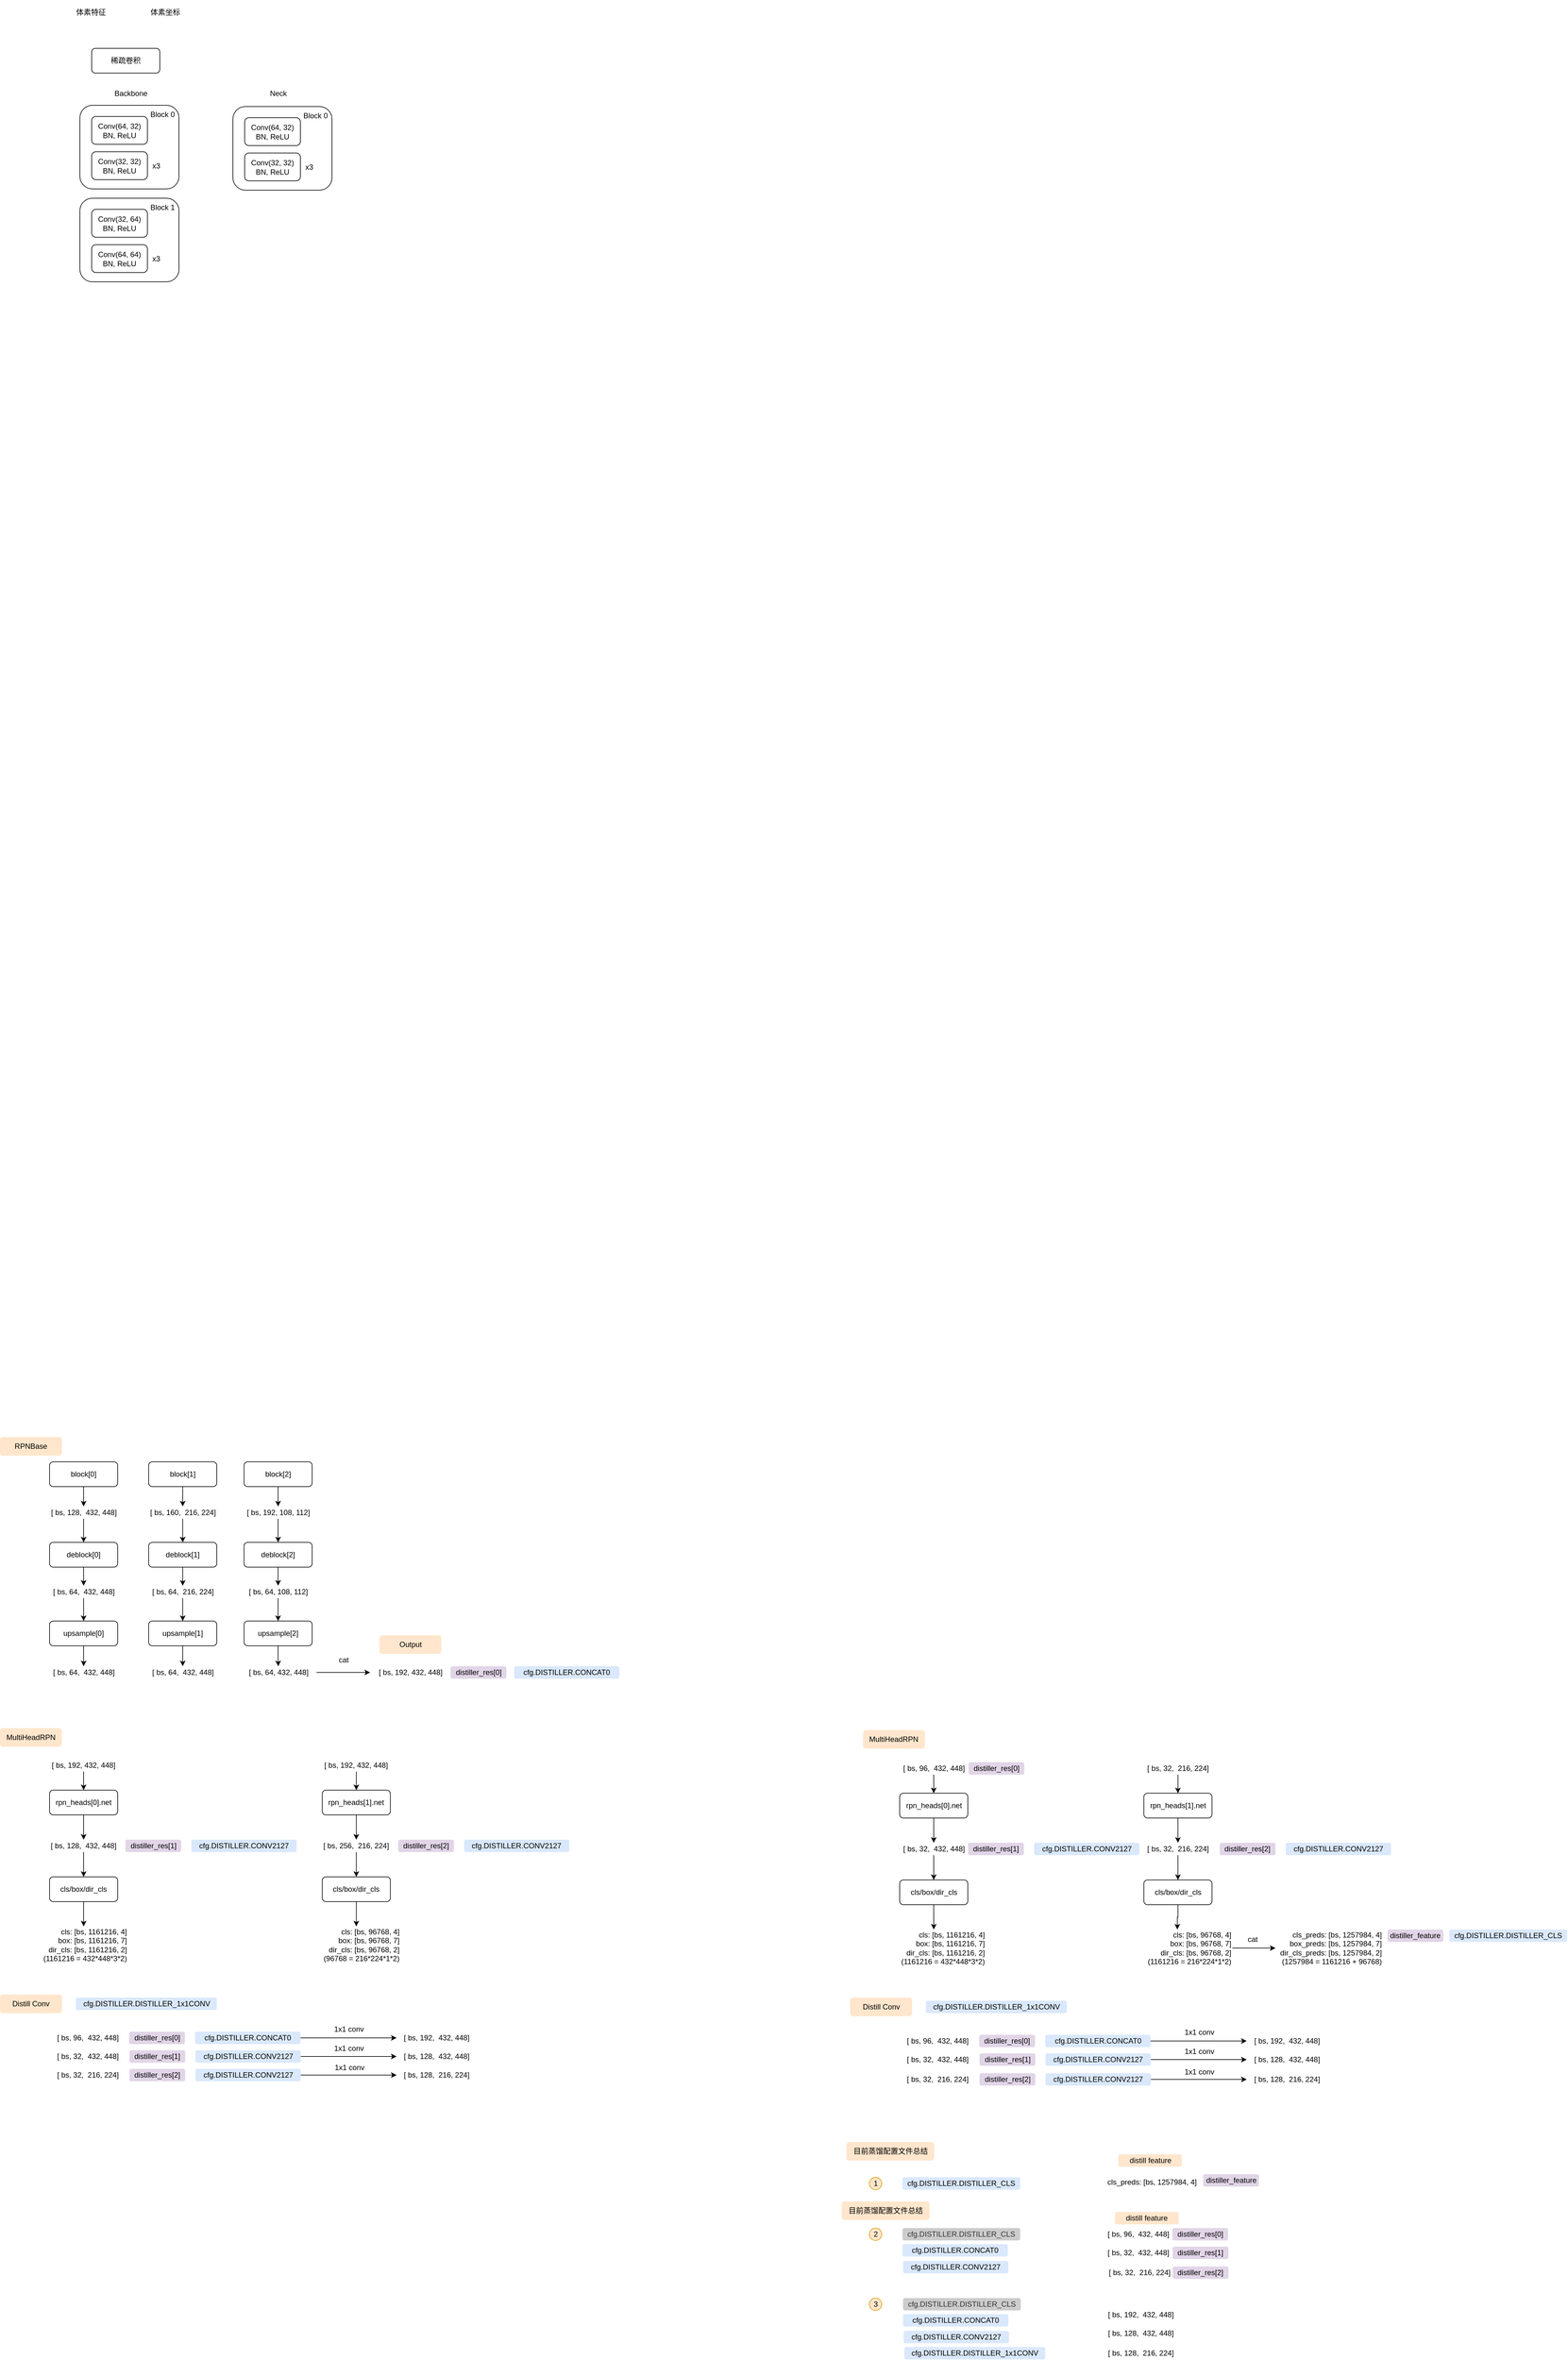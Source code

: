 <mxfile version="15.0.3" type="github">
  <diagram id="I71OE4nxUPz9BCzFAyAM" name="Page-1">
    <mxGraphModel dx="3986" dy="3314" grid="0" gridSize="10" guides="1" tooltips="1" connect="1" arrows="1" fold="1" page="0" pageScale="1" pageWidth="827" pageHeight="1269" background="none" math="0" shadow="0">
      <root>
        <mxCell id="0" />
        <mxCell id="1" parent="0" />
        <mxCell id="FhyLF3LitlM-HpXKTG5y-21" style="edgeStyle=orthogonalEdgeStyle;rounded=0;orthogonalLoop=1;jettySize=auto;html=1;entryX=0.5;entryY=0;entryDx=0;entryDy=0;" parent="1" source="FhyLF3LitlM-HpXKTG5y-1" target="FhyLF3LitlM-HpXKTG5y-4" edge="1">
          <mxGeometry relative="1" as="geometry" />
        </mxCell>
        <mxCell id="FhyLF3LitlM-HpXKTG5y-1" value="block[0]" style="rounded=1;whiteSpace=wrap;html=1;" parent="1" vertex="1">
          <mxGeometry x="-2967" y="-316" width="110" height="40" as="geometry" />
        </mxCell>
        <mxCell id="FhyLF3LitlM-HpXKTG5y-26" style="edgeStyle=orthogonalEdgeStyle;rounded=0;orthogonalLoop=1;jettySize=auto;html=1;entryX=0.5;entryY=0;entryDx=0;entryDy=0;" parent="1" source="FhyLF3LitlM-HpXKTG5y-2" target="FhyLF3LitlM-HpXKTG5y-5" edge="1">
          <mxGeometry relative="1" as="geometry" />
        </mxCell>
        <mxCell id="FhyLF3LitlM-HpXKTG5y-2" value="block[1]" style="rounded=1;whiteSpace=wrap;html=1;" parent="1" vertex="1">
          <mxGeometry x="-2807" y="-316" width="110" height="40" as="geometry" />
        </mxCell>
        <mxCell id="FhyLF3LitlM-HpXKTG5y-31" style="edgeStyle=orthogonalEdgeStyle;rounded=0;orthogonalLoop=1;jettySize=auto;html=1;entryX=0.5;entryY=0;entryDx=0;entryDy=0;" parent="1" source="FhyLF3LitlM-HpXKTG5y-3" target="FhyLF3LitlM-HpXKTG5y-6" edge="1">
          <mxGeometry relative="1" as="geometry" />
        </mxCell>
        <mxCell id="FhyLF3LitlM-HpXKTG5y-3" value="block[2]" style="rounded=1;whiteSpace=wrap;html=1;" parent="1" vertex="1">
          <mxGeometry x="-2653" y="-316" width="110" height="40" as="geometry" />
        </mxCell>
        <mxCell id="FhyLF3LitlM-HpXKTG5y-22" style="edgeStyle=orthogonalEdgeStyle;rounded=0;orthogonalLoop=1;jettySize=auto;html=1;entryX=0.5;entryY=0;entryDx=0;entryDy=0;" parent="1" source="FhyLF3LitlM-HpXKTG5y-4" target="FhyLF3LitlM-HpXKTG5y-8" edge="1">
          <mxGeometry relative="1" as="geometry" />
        </mxCell>
        <mxCell id="FhyLF3LitlM-HpXKTG5y-4" value="[ bs, 128,&amp;nbsp; 432, 448]" style="text;html=1;strokeColor=none;fillColor=none;align=center;verticalAlign=middle;whiteSpace=wrap;rounded=0;" parent="1" vertex="1">
          <mxGeometry x="-3004.5" y="-244" width="185" height="20" as="geometry" />
        </mxCell>
        <mxCell id="FhyLF3LitlM-HpXKTG5y-27" style="edgeStyle=orthogonalEdgeStyle;rounded=0;orthogonalLoop=1;jettySize=auto;html=1;entryX=0.5;entryY=0;entryDx=0;entryDy=0;" parent="1" source="FhyLF3LitlM-HpXKTG5y-5" target="FhyLF3LitlM-HpXKTG5y-9" edge="1">
          <mxGeometry relative="1" as="geometry" />
        </mxCell>
        <mxCell id="FhyLF3LitlM-HpXKTG5y-5" value="[ bs, 160,&amp;nbsp; 216, 224]" style="text;html=1;strokeColor=none;fillColor=none;align=center;verticalAlign=middle;whiteSpace=wrap;rounded=0;" parent="1" vertex="1">
          <mxGeometry x="-2844.5" y="-244" width="185" height="20" as="geometry" />
        </mxCell>
        <mxCell id="FhyLF3LitlM-HpXKTG5y-32" style="edgeStyle=orthogonalEdgeStyle;rounded=0;orthogonalLoop=1;jettySize=auto;html=1;entryX=0.5;entryY=0;entryDx=0;entryDy=0;" parent="1" source="FhyLF3LitlM-HpXKTG5y-6" target="FhyLF3LitlM-HpXKTG5y-10" edge="1">
          <mxGeometry relative="1" as="geometry" />
        </mxCell>
        <mxCell id="FhyLF3LitlM-HpXKTG5y-6" value="[ bs, 192, 108, 112]" style="text;html=1;strokeColor=none;fillColor=none;align=center;verticalAlign=middle;whiteSpace=wrap;rounded=0;" parent="1" vertex="1">
          <mxGeometry x="-2690.5" y="-244" width="185" height="20" as="geometry" />
        </mxCell>
        <mxCell id="FhyLF3LitlM-HpXKTG5y-23" style="edgeStyle=orthogonalEdgeStyle;rounded=0;orthogonalLoop=1;jettySize=auto;html=1;entryX=0.5;entryY=0;entryDx=0;entryDy=0;" parent="1" source="FhyLF3LitlM-HpXKTG5y-8" target="FhyLF3LitlM-HpXKTG5y-11" edge="1">
          <mxGeometry relative="1" as="geometry" />
        </mxCell>
        <mxCell id="FhyLF3LitlM-HpXKTG5y-8" value="deblock[0]" style="rounded=1;whiteSpace=wrap;html=1;" parent="1" vertex="1">
          <mxGeometry x="-2967" y="-186" width="110" height="40" as="geometry" />
        </mxCell>
        <mxCell id="FhyLF3LitlM-HpXKTG5y-28" style="edgeStyle=orthogonalEdgeStyle;rounded=0;orthogonalLoop=1;jettySize=auto;html=1;" parent="1" source="FhyLF3LitlM-HpXKTG5y-9" target="FhyLF3LitlM-HpXKTG5y-12" edge="1">
          <mxGeometry relative="1" as="geometry" />
        </mxCell>
        <mxCell id="FhyLF3LitlM-HpXKTG5y-9" value="deblock[1]" style="rounded=1;whiteSpace=wrap;html=1;" parent="1" vertex="1">
          <mxGeometry x="-2807" y="-186" width="110" height="40" as="geometry" />
        </mxCell>
        <mxCell id="FhyLF3LitlM-HpXKTG5y-33" style="edgeStyle=orthogonalEdgeStyle;rounded=0;orthogonalLoop=1;jettySize=auto;html=1;entryX=0.5;entryY=0;entryDx=0;entryDy=0;" parent="1" source="FhyLF3LitlM-HpXKTG5y-10" target="FhyLF3LitlM-HpXKTG5y-13" edge="1">
          <mxGeometry relative="1" as="geometry" />
        </mxCell>
        <mxCell id="FhyLF3LitlM-HpXKTG5y-10" value="deblock[2]" style="rounded=1;whiteSpace=wrap;html=1;" parent="1" vertex="1">
          <mxGeometry x="-2653" y="-186" width="110" height="40" as="geometry" />
        </mxCell>
        <mxCell id="FhyLF3LitlM-HpXKTG5y-24" style="edgeStyle=orthogonalEdgeStyle;rounded=0;orthogonalLoop=1;jettySize=auto;html=1;entryX=0.5;entryY=0;entryDx=0;entryDy=0;" parent="1" source="FhyLF3LitlM-HpXKTG5y-11" target="FhyLF3LitlM-HpXKTG5y-14" edge="1">
          <mxGeometry relative="1" as="geometry" />
        </mxCell>
        <mxCell id="FhyLF3LitlM-HpXKTG5y-11" value="[ bs, 64,&amp;nbsp; 432, 448]" style="text;html=1;strokeColor=none;fillColor=none;align=center;verticalAlign=middle;whiteSpace=wrap;rounded=0;" parent="1" vertex="1">
          <mxGeometry x="-3004.5" y="-116" width="185" height="20" as="geometry" />
        </mxCell>
        <mxCell id="FhyLF3LitlM-HpXKTG5y-29" style="edgeStyle=orthogonalEdgeStyle;rounded=0;orthogonalLoop=1;jettySize=auto;html=1;entryX=0.5;entryY=0;entryDx=0;entryDy=0;" parent="1" source="FhyLF3LitlM-HpXKTG5y-12" target="FhyLF3LitlM-HpXKTG5y-16" edge="1">
          <mxGeometry relative="1" as="geometry" />
        </mxCell>
        <mxCell id="FhyLF3LitlM-HpXKTG5y-12" value="[ bs, 64,&amp;nbsp; 216, 224]" style="text;html=1;strokeColor=none;fillColor=none;align=center;verticalAlign=middle;whiteSpace=wrap;rounded=0;" parent="1" vertex="1">
          <mxGeometry x="-2844.5" y="-116" width="185" height="20" as="geometry" />
        </mxCell>
        <mxCell id="FhyLF3LitlM-HpXKTG5y-35" style="edgeStyle=orthogonalEdgeStyle;rounded=0;orthogonalLoop=1;jettySize=auto;html=1;entryX=0.5;entryY=0;entryDx=0;entryDy=0;" parent="1" source="FhyLF3LitlM-HpXKTG5y-13" target="FhyLF3LitlM-HpXKTG5y-17" edge="1">
          <mxGeometry relative="1" as="geometry" />
        </mxCell>
        <mxCell id="FhyLF3LitlM-HpXKTG5y-13" value="[ bs, 64, 108, 112]" style="text;html=1;strokeColor=none;fillColor=none;align=center;verticalAlign=middle;whiteSpace=wrap;rounded=0;" parent="1" vertex="1">
          <mxGeometry x="-2690.5" y="-116" width="185" height="20" as="geometry" />
        </mxCell>
        <mxCell id="FhyLF3LitlM-HpXKTG5y-25" style="edgeStyle=orthogonalEdgeStyle;rounded=0;orthogonalLoop=1;jettySize=auto;html=1;entryX=0.5;entryY=0;entryDx=0;entryDy=0;" parent="1" source="FhyLF3LitlM-HpXKTG5y-14" target="FhyLF3LitlM-HpXKTG5y-15" edge="1">
          <mxGeometry relative="1" as="geometry" />
        </mxCell>
        <mxCell id="FhyLF3LitlM-HpXKTG5y-14" value="upsample[0]" style="rounded=1;whiteSpace=wrap;html=1;" parent="1" vertex="1">
          <mxGeometry x="-2967" y="-59" width="110" height="40" as="geometry" />
        </mxCell>
        <mxCell id="FhyLF3LitlM-HpXKTG5y-15" value="[ bs, 64,&amp;nbsp; 432, 448]" style="text;html=1;strokeColor=none;fillColor=none;align=center;verticalAlign=middle;whiteSpace=wrap;rounded=0;" parent="1" vertex="1">
          <mxGeometry x="-3004.5" y="14" width="185" height="20" as="geometry" />
        </mxCell>
        <mxCell id="FhyLF3LitlM-HpXKTG5y-30" style="edgeStyle=orthogonalEdgeStyle;rounded=0;orthogonalLoop=1;jettySize=auto;html=1;entryX=0.5;entryY=0;entryDx=0;entryDy=0;" parent="1" source="FhyLF3LitlM-HpXKTG5y-16" target="FhyLF3LitlM-HpXKTG5y-18" edge="1">
          <mxGeometry relative="1" as="geometry" />
        </mxCell>
        <mxCell id="FhyLF3LitlM-HpXKTG5y-16" value="upsample[1]" style="rounded=1;whiteSpace=wrap;html=1;" parent="1" vertex="1">
          <mxGeometry x="-2807" y="-59" width="110" height="40" as="geometry" />
        </mxCell>
        <mxCell id="FhyLF3LitlM-HpXKTG5y-36" style="edgeStyle=orthogonalEdgeStyle;rounded=0;orthogonalLoop=1;jettySize=auto;html=1;entryX=0.5;entryY=0;entryDx=0;entryDy=0;" parent="1" source="FhyLF3LitlM-HpXKTG5y-17" target="FhyLF3LitlM-HpXKTG5y-19" edge="1">
          <mxGeometry relative="1" as="geometry" />
        </mxCell>
        <mxCell id="FhyLF3LitlM-HpXKTG5y-17" value="upsample[2]" style="rounded=1;whiteSpace=wrap;html=1;" parent="1" vertex="1">
          <mxGeometry x="-2653" y="-59" width="110" height="40" as="geometry" />
        </mxCell>
        <mxCell id="FhyLF3LitlM-HpXKTG5y-18" value="[ bs, 64,&amp;nbsp; 432, 448]" style="text;html=1;strokeColor=none;fillColor=none;align=center;verticalAlign=middle;whiteSpace=wrap;rounded=0;" parent="1" vertex="1">
          <mxGeometry x="-2844.5" y="14" width="185" height="20" as="geometry" />
        </mxCell>
        <mxCell id="FhyLF3LitlM-HpXKTG5y-42" style="edgeStyle=orthogonalEdgeStyle;rounded=0;orthogonalLoop=1;jettySize=auto;html=1;" parent="1" source="FhyLF3LitlM-HpXKTG5y-19" target="FhyLF3LitlM-HpXKTG5y-38" edge="1">
          <mxGeometry relative="1" as="geometry" />
        </mxCell>
        <mxCell id="FhyLF3LitlM-HpXKTG5y-19" value="[ bs, 64, 432, 448]" style="text;html=1;strokeColor=none;fillColor=none;align=center;verticalAlign=middle;whiteSpace=wrap;rounded=0;" parent="1" vertex="1">
          <mxGeometry x="-2659.5" y="14" width="123.5" height="20" as="geometry" />
        </mxCell>
        <mxCell id="FhyLF3LitlM-HpXKTG5y-38" value="[ bs, 192, 432, 448]" style="text;html=1;strokeColor=none;fillColor=none;align=center;verticalAlign=middle;whiteSpace=wrap;rounded=0;" parent="1" vertex="1">
          <mxGeometry x="-2449.5" y="14" width="130" height="20" as="geometry" />
        </mxCell>
        <mxCell id="FhyLF3LitlM-HpXKTG5y-45" value="cat" style="text;html=1;strokeColor=none;fillColor=none;align=center;verticalAlign=middle;whiteSpace=wrap;rounded=0;" parent="1" vertex="1">
          <mxGeometry x="-2527" y="-6" width="70" height="20" as="geometry" />
        </mxCell>
        <mxCell id="FhyLF3LitlM-HpXKTG5y-47" value="RPNBase" style="rounded=1;whiteSpace=wrap;html=1;fillColor=#ffe6cc;strokeColor=none;" parent="1" vertex="1">
          <mxGeometry x="-3047" y="-356" width="100" height="30" as="geometry" />
        </mxCell>
        <mxCell id="FhyLF3LitlM-HpXKTG5y-48" value="Output" style="rounded=1;whiteSpace=wrap;html=1;fillColor=#ffe6cc;strokeColor=none;" parent="1" vertex="1">
          <mxGeometry x="-2434.5" y="-36" width="100" height="30" as="geometry" />
        </mxCell>
        <mxCell id="FhyLF3LitlM-HpXKTG5y-49" value="distiller_res[0]" style="rounded=1;whiteSpace=wrap;html=1;fillColor=#e1d5e7;strokeColor=none;" parent="1" vertex="1">
          <mxGeometry x="-2319.5" y="14" width="90" height="20" as="geometry" />
        </mxCell>
        <mxCell id="FhyLF3LitlM-HpXKTG5y-50" value="MultiHeadRPN" style="rounded=1;whiteSpace=wrap;html=1;fillColor=#ffe6cc;strokeColor=none;" parent="1" vertex="1">
          <mxGeometry x="-3047" y="114" width="100" height="30" as="geometry" />
        </mxCell>
        <mxCell id="FhyLF3LitlM-HpXKTG5y-51" value="cfg.DISTILLER.CONCAT0" style="rounded=1;whiteSpace=wrap;html=1;fillColor=#dae8fc;strokeColor=none;" parent="1" vertex="1">
          <mxGeometry x="-2217" y="14" width="170" height="20" as="geometry" />
        </mxCell>
        <mxCell id="FhyLF3LitlM-HpXKTG5y-59" style="edgeStyle=orthogonalEdgeStyle;rounded=0;orthogonalLoop=1;jettySize=auto;html=1;entryX=0.5;entryY=0;entryDx=0;entryDy=0;" parent="1" source="FhyLF3LitlM-HpXKTG5y-52" target="FhyLF3LitlM-HpXKTG5y-58" edge="1">
          <mxGeometry relative="1" as="geometry" />
        </mxCell>
        <mxCell id="FhyLF3LitlM-HpXKTG5y-52" value="rpn_heads[0].net" style="rounded=1;whiteSpace=wrap;html=1;" parent="1" vertex="1">
          <mxGeometry x="-2967" y="214" width="110" height="40" as="geometry" />
        </mxCell>
        <mxCell id="FhyLF3LitlM-HpXKTG5y-54" style="edgeStyle=orthogonalEdgeStyle;rounded=0;orthogonalLoop=1;jettySize=auto;html=1;entryX=0.5;entryY=0;entryDx=0;entryDy=0;" parent="1" source="FhyLF3LitlM-HpXKTG5y-53" target="FhyLF3LitlM-HpXKTG5y-52" edge="1">
          <mxGeometry relative="1" as="geometry" />
        </mxCell>
        <mxCell id="FhyLF3LitlM-HpXKTG5y-53" value="[ bs, 192, 432, 448]" style="text;html=1;strokeColor=none;fillColor=none;align=center;verticalAlign=middle;whiteSpace=wrap;rounded=0;" parent="1" vertex="1">
          <mxGeometry x="-2977" y="164" width="130" height="20" as="geometry" />
        </mxCell>
        <mxCell id="FhyLF3LitlM-HpXKTG5y-61" style="edgeStyle=orthogonalEdgeStyle;rounded=0;orthogonalLoop=1;jettySize=auto;html=1;" parent="1" source="FhyLF3LitlM-HpXKTG5y-58" target="FhyLF3LitlM-HpXKTG5y-60" edge="1">
          <mxGeometry relative="1" as="geometry" />
        </mxCell>
        <mxCell id="FhyLF3LitlM-HpXKTG5y-58" value="[ bs, 128,&amp;nbsp; 432, 448]" style="text;html=1;strokeColor=none;fillColor=none;align=center;verticalAlign=middle;whiteSpace=wrap;rounded=0;" parent="1" vertex="1">
          <mxGeometry x="-2977" y="294" width="130" height="20" as="geometry" />
        </mxCell>
        <mxCell id="FhyLF3LitlM-HpXKTG5y-63" style="edgeStyle=orthogonalEdgeStyle;rounded=0;orthogonalLoop=1;jettySize=auto;html=1;" parent="1" source="FhyLF3LitlM-HpXKTG5y-60" target="FhyLF3LitlM-HpXKTG5y-62" edge="1">
          <mxGeometry relative="1" as="geometry" />
        </mxCell>
        <mxCell id="FhyLF3LitlM-HpXKTG5y-60" value="cls/box/dir_cls" style="rounded=1;whiteSpace=wrap;html=1;" parent="1" vertex="1">
          <mxGeometry x="-2967" y="354" width="110" height="40" as="geometry" />
        </mxCell>
        <mxCell id="FhyLF3LitlM-HpXKTG5y-62" value="cls: [bs, 1161216, 4]&lt;br&gt;box: [bs, 1161216, 7]&lt;br&gt;dir_cls: [bs, 1161216, 2]&lt;br&gt;(1161216 = 432*448*3*2)" style="text;html=1;strokeColor=none;fillColor=none;align=right;verticalAlign=middle;whiteSpace=wrap;rounded=0;" parent="1" vertex="1">
          <mxGeometry x="-2983.25" y="434" width="142.5" height="60" as="geometry" />
        </mxCell>
        <mxCell id="FhyLF3LitlM-HpXKTG5y-64" value="distiller_res[1]" style="rounded=1;whiteSpace=wrap;html=1;fillColor=#e1d5e7;strokeColor=none;" parent="1" vertex="1">
          <mxGeometry x="-2844.5" y="294" width="90" height="20" as="geometry" />
        </mxCell>
        <mxCell id="FhyLF3LitlM-HpXKTG5y-65" value="cfg.DISTILLER.CONV2127" style="rounded=1;whiteSpace=wrap;html=1;fillColor=#dae8fc;strokeColor=none;" parent="1" vertex="1">
          <mxGeometry x="-2738" y="294" width="170" height="20" as="geometry" />
        </mxCell>
        <mxCell id="FhyLF3LitlM-HpXKTG5y-67" style="edgeStyle=orthogonalEdgeStyle;rounded=0;orthogonalLoop=1;jettySize=auto;html=1;entryX=0.5;entryY=0;entryDx=0;entryDy=0;" parent="1" source="FhyLF3LitlM-HpXKTG5y-68" target="FhyLF3LitlM-HpXKTG5y-72" edge="1">
          <mxGeometry relative="1" as="geometry" />
        </mxCell>
        <mxCell id="FhyLF3LitlM-HpXKTG5y-68" value="rpn_heads[1].net" style="rounded=1;whiteSpace=wrap;html=1;" parent="1" vertex="1">
          <mxGeometry x="-2526.75" y="214" width="110" height="40" as="geometry" />
        </mxCell>
        <mxCell id="FhyLF3LitlM-HpXKTG5y-69" style="edgeStyle=orthogonalEdgeStyle;rounded=0;orthogonalLoop=1;jettySize=auto;html=1;entryX=0.5;entryY=0;entryDx=0;entryDy=0;" parent="1" source="FhyLF3LitlM-HpXKTG5y-70" target="FhyLF3LitlM-HpXKTG5y-68" edge="1">
          <mxGeometry relative="1" as="geometry" />
        </mxCell>
        <mxCell id="FhyLF3LitlM-HpXKTG5y-70" value="[ bs, 192, 432, 448]" style="text;html=1;strokeColor=none;fillColor=none;align=center;verticalAlign=middle;whiteSpace=wrap;rounded=0;" parent="1" vertex="1">
          <mxGeometry x="-2536.75" y="164" width="130" height="20" as="geometry" />
        </mxCell>
        <mxCell id="FhyLF3LitlM-HpXKTG5y-71" style="edgeStyle=orthogonalEdgeStyle;rounded=0;orthogonalLoop=1;jettySize=auto;html=1;" parent="1" source="FhyLF3LitlM-HpXKTG5y-72" target="FhyLF3LitlM-HpXKTG5y-74" edge="1">
          <mxGeometry relative="1" as="geometry" />
        </mxCell>
        <mxCell id="FhyLF3LitlM-HpXKTG5y-72" value="[ bs, 256,&amp;nbsp; 216, 224]" style="text;html=1;strokeColor=none;fillColor=none;align=center;verticalAlign=middle;whiteSpace=wrap;rounded=0;" parent="1" vertex="1">
          <mxGeometry x="-2536.75" y="294" width="130" height="20" as="geometry" />
        </mxCell>
        <mxCell id="FhyLF3LitlM-HpXKTG5y-73" style="edgeStyle=orthogonalEdgeStyle;rounded=0;orthogonalLoop=1;jettySize=auto;html=1;" parent="1" source="FhyLF3LitlM-HpXKTG5y-74" target="FhyLF3LitlM-HpXKTG5y-75" edge="1">
          <mxGeometry relative="1" as="geometry" />
        </mxCell>
        <mxCell id="FhyLF3LitlM-HpXKTG5y-74" value="cls/box/dir_cls" style="rounded=1;whiteSpace=wrap;html=1;" parent="1" vertex="1">
          <mxGeometry x="-2526.75" y="354" width="110" height="40" as="geometry" />
        </mxCell>
        <mxCell id="FhyLF3LitlM-HpXKTG5y-75" value="cls: [bs, 96768, 4]&lt;br&gt;box: [bs, 96768, 7]&lt;br&gt;dir_cls: [bs, 96768, 2]&lt;br&gt;(96768&amp;nbsp;= 216*224*1*2)" style="text;html=1;strokeColor=none;fillColor=none;align=right;verticalAlign=middle;whiteSpace=wrap;rounded=0;" parent="1" vertex="1">
          <mxGeometry x="-2543" y="434" width="142.5" height="60" as="geometry" />
        </mxCell>
        <mxCell id="FhyLF3LitlM-HpXKTG5y-76" value="distiller_res[2]" style="rounded=1;whiteSpace=wrap;html=1;fillColor=#e1d5e7;strokeColor=none;" parent="1" vertex="1">
          <mxGeometry x="-2404.25" y="294" width="90" height="20" as="geometry" />
        </mxCell>
        <mxCell id="FhyLF3LitlM-HpXKTG5y-77" value="cfg.DISTILLER.CONV2127" style="rounded=1;whiteSpace=wrap;html=1;fillColor=#dae8fc;strokeColor=none;" parent="1" vertex="1">
          <mxGeometry x="-2297.75" y="294" width="170" height="20" as="geometry" />
        </mxCell>
        <mxCell id="FhyLF3LitlM-HpXKTG5y-78" value="Distill Conv" style="rounded=1;whiteSpace=wrap;html=1;fillColor=#ffe6cc;strokeColor=none;" parent="1" vertex="1">
          <mxGeometry x="-3047" y="544" width="100" height="30" as="geometry" />
        </mxCell>
        <mxCell id="FhyLF3LitlM-HpXKTG5y-79" value="[ bs, 96,&amp;nbsp; 432, 448]" style="text;html=1;strokeColor=none;fillColor=none;align=center;verticalAlign=middle;whiteSpace=wrap;rounded=0;" parent="1" vertex="1">
          <mxGeometry x="-2970.5" y="604" width="130" height="20" as="geometry" />
        </mxCell>
        <mxCell id="FhyLF3LitlM-HpXKTG5y-80" value="distiller_res[0]" style="rounded=1;whiteSpace=wrap;html=1;fillColor=#e1d5e7;strokeColor=none;" parent="1" vertex="1">
          <mxGeometry x="-2838.5" y="604" width="90" height="20" as="geometry" />
        </mxCell>
        <mxCell id="FhyLF3LitlM-HpXKTG5y-92" style="edgeStyle=orthogonalEdgeStyle;rounded=0;orthogonalLoop=1;jettySize=auto;html=1;" parent="1" source="FhyLF3LitlM-HpXKTG5y-81" target="FhyLF3LitlM-HpXKTG5y-89" edge="1">
          <mxGeometry relative="1" as="geometry" />
        </mxCell>
        <mxCell id="FhyLF3LitlM-HpXKTG5y-81" value="cfg.DISTILLER.CONCAT0" style="rounded=1;whiteSpace=wrap;html=1;fillColor=#dae8fc;strokeColor=none;" parent="1" vertex="1">
          <mxGeometry x="-2732" y="604" width="170" height="20" as="geometry" />
        </mxCell>
        <mxCell id="FhyLF3LitlM-HpXKTG5y-82" value="[ bs, 32,&amp;nbsp; 432, 448]" style="text;html=1;strokeColor=none;fillColor=none;align=center;verticalAlign=middle;whiteSpace=wrap;rounded=0;" parent="1" vertex="1">
          <mxGeometry x="-2970.5" y="634" width="130" height="20" as="geometry" />
        </mxCell>
        <mxCell id="FhyLF3LitlM-HpXKTG5y-83" value="distiller_res[1]" style="rounded=1;whiteSpace=wrap;html=1;fillColor=#e1d5e7;strokeColor=none;" parent="1" vertex="1">
          <mxGeometry x="-2838" y="634" width="90" height="20" as="geometry" />
        </mxCell>
        <mxCell id="FhyLF3LitlM-HpXKTG5y-94" style="edgeStyle=orthogonalEdgeStyle;rounded=0;orthogonalLoop=1;jettySize=auto;html=1;entryX=0;entryY=0.5;entryDx=0;entryDy=0;" parent="1" source="FhyLF3LitlM-HpXKTG5y-84" target="FhyLF3LitlM-HpXKTG5y-90" edge="1">
          <mxGeometry relative="1" as="geometry" />
        </mxCell>
        <mxCell id="FhyLF3LitlM-HpXKTG5y-84" value="cfg.DISTILLER.CONV2127" style="rounded=1;whiteSpace=wrap;html=1;fillColor=#dae8fc;strokeColor=none;" parent="1" vertex="1">
          <mxGeometry x="-2731.5" y="634" width="170" height="20" as="geometry" />
        </mxCell>
        <mxCell id="FhyLF3LitlM-HpXKTG5y-85" value="[ bs, 32,&amp;nbsp; 216, 224]" style="text;html=1;strokeColor=none;fillColor=none;align=center;verticalAlign=middle;whiteSpace=wrap;rounded=0;" parent="1" vertex="1">
          <mxGeometry x="-2970.5" y="664" width="130" height="20" as="geometry" />
        </mxCell>
        <mxCell id="FhyLF3LitlM-HpXKTG5y-86" value="distiller_res[2]" style="rounded=1;whiteSpace=wrap;html=1;fillColor=#e1d5e7;strokeColor=none;" parent="1" vertex="1">
          <mxGeometry x="-2838" y="664" width="90" height="20" as="geometry" />
        </mxCell>
        <mxCell id="FhyLF3LitlM-HpXKTG5y-96" style="edgeStyle=orthogonalEdgeStyle;rounded=0;orthogonalLoop=1;jettySize=auto;html=1;" parent="1" source="FhyLF3LitlM-HpXKTG5y-87" target="FhyLF3LitlM-HpXKTG5y-91" edge="1">
          <mxGeometry relative="1" as="geometry" />
        </mxCell>
        <mxCell id="FhyLF3LitlM-HpXKTG5y-87" value="cfg.DISTILLER.CONV2127" style="rounded=1;whiteSpace=wrap;html=1;fillColor=#dae8fc;strokeColor=none;" parent="1" vertex="1">
          <mxGeometry x="-2731.5" y="664" width="170" height="20" as="geometry" />
        </mxCell>
        <mxCell id="FhyLF3LitlM-HpXKTG5y-88" value="cfg.DISTILLER.DISTILLER_1x1CONV" style="rounded=1;whiteSpace=wrap;html=1;fillColor=#dae8fc;strokeColor=none;" parent="1" vertex="1">
          <mxGeometry x="-2924.5" y="549" width="227.5" height="20" as="geometry" />
        </mxCell>
        <mxCell id="FhyLF3LitlM-HpXKTG5y-89" value="[ bs, 192,&amp;nbsp; 432, 448]" style="text;html=1;strokeColor=none;fillColor=none;align=center;verticalAlign=middle;whiteSpace=wrap;rounded=0;" parent="1" vertex="1">
          <mxGeometry x="-2406.75" y="604" width="130" height="20" as="geometry" />
        </mxCell>
        <mxCell id="FhyLF3LitlM-HpXKTG5y-90" value="[ bs, 128,&amp;nbsp; 432, 448]" style="text;html=1;strokeColor=none;fillColor=none;align=center;verticalAlign=middle;whiteSpace=wrap;rounded=0;" parent="1" vertex="1">
          <mxGeometry x="-2406.75" y="634" width="130" height="20" as="geometry" />
        </mxCell>
        <mxCell id="FhyLF3LitlM-HpXKTG5y-91" value="[ bs, 128,&amp;nbsp; 216, 224]" style="text;html=1;strokeColor=none;fillColor=none;align=center;verticalAlign=middle;whiteSpace=wrap;rounded=0;" parent="1" vertex="1">
          <mxGeometry x="-2406.75" y="664" width="130" height="20" as="geometry" />
        </mxCell>
        <mxCell id="FhyLF3LitlM-HpXKTG5y-93" value="1x1 conv" style="text;html=1;align=center;verticalAlign=middle;resizable=0;points=[];autosize=1;" parent="1" vertex="1">
          <mxGeometry x="-2514" y="590" width="60" height="20" as="geometry" />
        </mxCell>
        <mxCell id="FhyLF3LitlM-HpXKTG5y-95" value="1x1 conv" style="text;html=1;align=center;verticalAlign=middle;resizable=0;points=[];autosize=1;" parent="1" vertex="1">
          <mxGeometry x="-2514" y="621" width="60" height="20" as="geometry" />
        </mxCell>
        <mxCell id="FhyLF3LitlM-HpXKTG5y-97" value="1x1 conv" style="text;html=1;align=center;verticalAlign=middle;resizable=0;points=[];autosize=1;" parent="1" vertex="1">
          <mxGeometry x="-2513.5" y="652" width="60" height="20" as="geometry" />
        </mxCell>
        <mxCell id="kvF764m4aDOCM0IPjxB_-1" value="MultiHeadRPN" style="rounded=1;whiteSpace=wrap;html=1;fillColor=#ffe6cc;strokeColor=none;" parent="1" vertex="1">
          <mxGeometry x="-1653.68" y="117" width="100" height="30" as="geometry" />
        </mxCell>
        <mxCell id="kvF764m4aDOCM0IPjxB_-2" style="edgeStyle=orthogonalEdgeStyle;rounded=0;orthogonalLoop=1;jettySize=auto;html=1;entryX=0.5;entryY=0;entryDx=0;entryDy=0;" parent="1" source="kvF764m4aDOCM0IPjxB_-3" target="kvF764m4aDOCM0IPjxB_-7" edge="1">
          <mxGeometry relative="1" as="geometry" />
        </mxCell>
        <mxCell id="kvF764m4aDOCM0IPjxB_-3" value="rpn_heads[0].net" style="rounded=1;whiteSpace=wrap;html=1;" parent="1" vertex="1">
          <mxGeometry x="-1594.5" y="219" width="110" height="40" as="geometry" />
        </mxCell>
        <mxCell id="kvF764m4aDOCM0IPjxB_-4" style="edgeStyle=orthogonalEdgeStyle;rounded=0;orthogonalLoop=1;jettySize=auto;html=1;entryX=0.5;entryY=0;entryDx=0;entryDy=0;" parent="1" source="kvF764m4aDOCM0IPjxB_-5" target="kvF764m4aDOCM0IPjxB_-3" edge="1">
          <mxGeometry relative="1" as="geometry" />
        </mxCell>
        <mxCell id="kvF764m4aDOCM0IPjxB_-5" value="[ bs, 96,&amp;nbsp; 432, 448]" style="text;html=1;strokeColor=none;fillColor=none;align=center;verticalAlign=middle;whiteSpace=wrap;rounded=0;" parent="1" vertex="1">
          <mxGeometry x="-1604.5" y="169" width="130" height="20" as="geometry" />
        </mxCell>
        <mxCell id="kvF764m4aDOCM0IPjxB_-6" style="edgeStyle=orthogonalEdgeStyle;rounded=0;orthogonalLoop=1;jettySize=auto;html=1;" parent="1" source="kvF764m4aDOCM0IPjxB_-7" target="kvF764m4aDOCM0IPjxB_-9" edge="1">
          <mxGeometry relative="1" as="geometry" />
        </mxCell>
        <mxCell id="kvF764m4aDOCM0IPjxB_-7" value="[ bs, 32,&amp;nbsp; 432, 448]" style="text;html=1;strokeColor=none;fillColor=none;align=center;verticalAlign=middle;whiteSpace=wrap;rounded=0;" parent="1" vertex="1">
          <mxGeometry x="-1604.5" y="299" width="130" height="20" as="geometry" />
        </mxCell>
        <mxCell id="kvF764m4aDOCM0IPjxB_-8" style="edgeStyle=orthogonalEdgeStyle;rounded=0;orthogonalLoop=1;jettySize=auto;html=1;" parent="1" source="kvF764m4aDOCM0IPjxB_-9" target="kvF764m4aDOCM0IPjxB_-10" edge="1">
          <mxGeometry relative="1" as="geometry" />
        </mxCell>
        <mxCell id="kvF764m4aDOCM0IPjxB_-9" value="cls/box/dir_cls" style="rounded=1;whiteSpace=wrap;html=1;" parent="1" vertex="1">
          <mxGeometry x="-1594.5" y="359" width="110" height="40" as="geometry" />
        </mxCell>
        <mxCell id="kvF764m4aDOCM0IPjxB_-10" value="cls: [bs, 1161216, 4]&lt;br style=&quot;font-size: 12px;&quot;&gt;box: [bs, 1161216, 7]&lt;br style=&quot;font-size: 12px;&quot;&gt;dir_cls: [bs, 1161216, 2]&lt;br style=&quot;font-size: 12px;&quot;&gt;(1161216 = 432*448*3*2)" style="text;html=1;strokeColor=none;fillColor=none;align=right;verticalAlign=middle;whiteSpace=wrap;rounded=0;fontSize=12;" parent="1" vertex="1">
          <mxGeometry x="-1623.44" y="439" width="167.88" height="60" as="geometry" />
        </mxCell>
        <mxCell id="kvF764m4aDOCM0IPjxB_-11" value="distiller_res[1]" style="rounded=1;whiteSpace=wrap;html=1;fillColor=#e1d5e7;strokeColor=none;" parent="1" vertex="1">
          <mxGeometry x="-1484" y="299" width="90" height="20" as="geometry" />
        </mxCell>
        <mxCell id="kvF764m4aDOCM0IPjxB_-12" value="cfg.DISTILLER.CONV2127" style="rounded=1;whiteSpace=wrap;html=1;fillColor=#dae8fc;strokeColor=none;" parent="1" vertex="1">
          <mxGeometry x="-1377.5" y="299" width="170" height="20" as="geometry" />
        </mxCell>
        <mxCell id="kvF764m4aDOCM0IPjxB_-13" style="edgeStyle=orthogonalEdgeStyle;rounded=0;orthogonalLoop=1;jettySize=auto;html=1;entryX=0.5;entryY=0;entryDx=0;entryDy=0;" parent="1" source="kvF764m4aDOCM0IPjxB_-14" target="kvF764m4aDOCM0IPjxB_-18" edge="1">
          <mxGeometry relative="1" as="geometry" />
        </mxCell>
        <mxCell id="kvF764m4aDOCM0IPjxB_-14" value="rpn_heads[1].net" style="rounded=1;whiteSpace=wrap;html=1;" parent="1" vertex="1">
          <mxGeometry x="-1200.25" y="219" width="110" height="40" as="geometry" />
        </mxCell>
        <mxCell id="kvF764m4aDOCM0IPjxB_-15" style="edgeStyle=orthogonalEdgeStyle;rounded=0;orthogonalLoop=1;jettySize=auto;html=1;entryX=0.5;entryY=0;entryDx=0;entryDy=0;" parent="1" source="kvF764m4aDOCM0IPjxB_-16" target="kvF764m4aDOCM0IPjxB_-14" edge="1">
          <mxGeometry relative="1" as="geometry" />
        </mxCell>
        <mxCell id="kvF764m4aDOCM0IPjxB_-16" value="[ bs, 32,&amp;nbsp; 216, 224]" style="text;html=1;strokeColor=none;fillColor=none;align=center;verticalAlign=middle;whiteSpace=wrap;rounded=0;" parent="1" vertex="1">
          <mxGeometry x="-1210.25" y="169" width="130" height="20" as="geometry" />
        </mxCell>
        <mxCell id="kvF764m4aDOCM0IPjxB_-17" style="edgeStyle=orthogonalEdgeStyle;rounded=0;orthogonalLoop=1;jettySize=auto;html=1;" parent="1" source="kvF764m4aDOCM0IPjxB_-18" target="kvF764m4aDOCM0IPjxB_-20" edge="1">
          <mxGeometry relative="1" as="geometry" />
        </mxCell>
        <mxCell id="kvF764m4aDOCM0IPjxB_-18" value="[ bs, 32,&amp;nbsp; 216, 224]" style="text;html=1;strokeColor=none;fillColor=none;align=center;verticalAlign=middle;whiteSpace=wrap;rounded=0;" parent="1" vertex="1">
          <mxGeometry x="-1210.25" y="299" width="130" height="20" as="geometry" />
        </mxCell>
        <mxCell id="kvF764m4aDOCM0IPjxB_-19" style="edgeStyle=orthogonalEdgeStyle;rounded=0;orthogonalLoop=1;jettySize=auto;html=1;" parent="1" source="kvF764m4aDOCM0IPjxB_-20" target="kvF764m4aDOCM0IPjxB_-22" edge="1">
          <mxGeometry relative="1" as="geometry" />
        </mxCell>
        <mxCell id="kvF764m4aDOCM0IPjxB_-20" value="cls/box/dir_cls" style="rounded=1;whiteSpace=wrap;html=1;" parent="1" vertex="1">
          <mxGeometry x="-1200.25" y="359" width="110" height="40" as="geometry" />
        </mxCell>
        <mxCell id="kvF764m4aDOCM0IPjxB_-21" style="edgeStyle=orthogonalEdgeStyle;rounded=0;orthogonalLoop=1;jettySize=auto;html=1;fontSize=14;" parent="1" source="kvF764m4aDOCM0IPjxB_-22" target="kvF764m4aDOCM0IPjxB_-45" edge="1">
          <mxGeometry relative="1" as="geometry" />
        </mxCell>
        <mxCell id="kvF764m4aDOCM0IPjxB_-22" value="cls: [bs, 96768, 4]&lt;br style=&quot;font-size: 12px;&quot;&gt;box: [bs, 96768, 7]&lt;br style=&quot;font-size: 12px;&quot;&gt;dir_cls: [bs, 96768, 2]&lt;br style=&quot;font-size: 12px;&quot;&gt;(1161216 = 216*224*1*2)" style="text;html=1;strokeColor=none;fillColor=none;align=right;verticalAlign=middle;whiteSpace=wrap;rounded=0;fontSize=12;" parent="1" vertex="1">
          <mxGeometry x="-1235" y="439" width="177.63" height="60" as="geometry" />
        </mxCell>
        <mxCell id="kvF764m4aDOCM0IPjxB_-23" value="distiller_res[2]" style="rounded=1;whiteSpace=wrap;html=1;fillColor=#e1d5e7;strokeColor=none;" parent="1" vertex="1">
          <mxGeometry x="-1077.75" y="299" width="90" height="20" as="geometry" />
        </mxCell>
        <mxCell id="kvF764m4aDOCM0IPjxB_-24" value="cfg.DISTILLER.CONV2127" style="rounded=1;whiteSpace=wrap;html=1;fillColor=#dae8fc;strokeColor=none;" parent="1" vertex="1">
          <mxGeometry x="-971.25" y="299" width="170" height="20" as="geometry" />
        </mxCell>
        <mxCell id="kvF764m4aDOCM0IPjxB_-25" value="Distill Conv" style="rounded=1;whiteSpace=wrap;html=1;fillColor=#ffe6cc;strokeColor=none;" parent="1" vertex="1">
          <mxGeometry x="-1674.5" y="549" width="100" height="30" as="geometry" />
        </mxCell>
        <mxCell id="kvF764m4aDOCM0IPjxB_-26" value="[ bs, 96,&amp;nbsp; 432, 448]" style="text;html=1;strokeColor=none;fillColor=none;align=center;verticalAlign=middle;whiteSpace=wrap;rounded=0;" parent="1" vertex="1">
          <mxGeometry x="-1598" y="609" width="130" height="20" as="geometry" />
        </mxCell>
        <mxCell id="kvF764m4aDOCM0IPjxB_-27" value="distiller_res[0]" style="rounded=1;whiteSpace=wrap;html=1;fillColor=#e1d5e7;strokeColor=none;" parent="1" vertex="1">
          <mxGeometry x="-1466" y="609" width="90" height="20" as="geometry" />
        </mxCell>
        <mxCell id="kvF764m4aDOCM0IPjxB_-28" style="edgeStyle=orthogonalEdgeStyle;rounded=0;orthogonalLoop=1;jettySize=auto;html=1;" parent="1" source="kvF764m4aDOCM0IPjxB_-29" target="kvF764m4aDOCM0IPjxB_-35" edge="1">
          <mxGeometry relative="1" as="geometry" />
        </mxCell>
        <mxCell id="kvF764m4aDOCM0IPjxB_-29" value="cfg.DISTILLER.CONCAT0" style="rounded=1;whiteSpace=wrap;html=1;fillColor=#dae8fc;strokeColor=none;" parent="1" vertex="1">
          <mxGeometry x="-1359.5" y="609" width="170" height="20" as="geometry" />
        </mxCell>
        <mxCell id="kvF764m4aDOCM0IPjxB_-30" value="[ bs, 32,&amp;nbsp; 432, 448]" style="text;html=1;strokeColor=none;fillColor=none;align=center;verticalAlign=middle;whiteSpace=wrap;rounded=0;" parent="1" vertex="1">
          <mxGeometry x="-1598" y="639" width="130" height="20" as="geometry" />
        </mxCell>
        <mxCell id="kvF764m4aDOCM0IPjxB_-31" value="distiller_res[1]" style="rounded=1;whiteSpace=wrap;html=1;fillColor=#e1d5e7;strokeColor=none;" parent="1" vertex="1">
          <mxGeometry x="-1465.5" y="639" width="90" height="20" as="geometry" />
        </mxCell>
        <mxCell id="kvF764m4aDOCM0IPjxB_-32" style="edgeStyle=orthogonalEdgeStyle;rounded=0;orthogonalLoop=1;jettySize=auto;html=1;entryX=0;entryY=0.5;entryDx=0;entryDy=0;" parent="1" source="kvF764m4aDOCM0IPjxB_-33" target="kvF764m4aDOCM0IPjxB_-36" edge="1">
          <mxGeometry relative="1" as="geometry" />
        </mxCell>
        <mxCell id="kvF764m4aDOCM0IPjxB_-33" value="cfg.DISTILLER.CONV2127" style="rounded=1;whiteSpace=wrap;html=1;fillColor=#dae8fc;strokeColor=none;" parent="1" vertex="1">
          <mxGeometry x="-1359" y="639" width="170" height="20" as="geometry" />
        </mxCell>
        <mxCell id="kvF764m4aDOCM0IPjxB_-34" value="cfg.DISTILLER.DISTILLER_1x1CONV" style="rounded=1;whiteSpace=wrap;html=1;fillColor=#dae8fc;strokeColor=none;" parent="1" vertex="1">
          <mxGeometry x="-1552" y="554" width="227.5" height="20" as="geometry" />
        </mxCell>
        <mxCell id="kvF764m4aDOCM0IPjxB_-35" value="[ bs, 192,&amp;nbsp; 432, 448]" style="text;html=1;strokeColor=none;fillColor=none;align=center;verticalAlign=middle;whiteSpace=wrap;rounded=0;" parent="1" vertex="1">
          <mxGeometry x="-1034.25" y="609" width="130" height="20" as="geometry" />
        </mxCell>
        <mxCell id="kvF764m4aDOCM0IPjxB_-36" value="[ bs, 128,&amp;nbsp; 432, 448]" style="text;html=1;strokeColor=none;fillColor=none;align=center;verticalAlign=middle;whiteSpace=wrap;rounded=0;" parent="1" vertex="1">
          <mxGeometry x="-1034.25" y="639" width="130" height="20" as="geometry" />
        </mxCell>
        <mxCell id="kvF764m4aDOCM0IPjxB_-37" value="1x1 conv" style="text;html=1;align=center;verticalAlign=middle;resizable=0;points=[];autosize=1;" parent="1" vertex="1">
          <mxGeometry x="-1141.5" y="595" width="60" height="20" as="geometry" />
        </mxCell>
        <mxCell id="kvF764m4aDOCM0IPjxB_-38" value="1x1 conv" style="text;html=1;align=center;verticalAlign=middle;resizable=0;points=[];autosize=1;" parent="1" vertex="1">
          <mxGeometry x="-1141.5" y="626" width="60" height="20" as="geometry" />
        </mxCell>
        <mxCell id="kvF764m4aDOCM0IPjxB_-39" value="[ bs, 32,&amp;nbsp; 216, 224]" style="text;html=1;strokeColor=none;fillColor=none;align=center;verticalAlign=middle;whiteSpace=wrap;rounded=0;" parent="1" vertex="1">
          <mxGeometry x="-1598" y="671" width="130" height="20" as="geometry" />
        </mxCell>
        <mxCell id="kvF764m4aDOCM0IPjxB_-40" value="distiller_res[2]" style="rounded=1;whiteSpace=wrap;html=1;fillColor=#e1d5e7;strokeColor=none;" parent="1" vertex="1">
          <mxGeometry x="-1465.5" y="671" width="90" height="20" as="geometry" />
        </mxCell>
        <mxCell id="kvF764m4aDOCM0IPjxB_-41" style="edgeStyle=orthogonalEdgeStyle;rounded=0;orthogonalLoop=1;jettySize=auto;html=1;" parent="1" source="kvF764m4aDOCM0IPjxB_-42" target="kvF764m4aDOCM0IPjxB_-43" edge="1">
          <mxGeometry relative="1" as="geometry" />
        </mxCell>
        <mxCell id="kvF764m4aDOCM0IPjxB_-42" value="cfg.DISTILLER.CONV2127" style="rounded=1;whiteSpace=wrap;html=1;fillColor=#dae8fc;strokeColor=none;" parent="1" vertex="1">
          <mxGeometry x="-1359" y="671" width="170" height="20" as="geometry" />
        </mxCell>
        <mxCell id="kvF764m4aDOCM0IPjxB_-43" value="[ bs, 128,&amp;nbsp; 216, 224]" style="text;html=1;strokeColor=none;fillColor=none;align=center;verticalAlign=middle;whiteSpace=wrap;rounded=0;" parent="1" vertex="1">
          <mxGeometry x="-1034.25" y="671" width="130" height="20" as="geometry" />
        </mxCell>
        <mxCell id="kvF764m4aDOCM0IPjxB_-44" value="1x1 conv" style="text;html=1;align=center;verticalAlign=middle;resizable=0;points=[];autosize=1;" parent="1" vertex="1">
          <mxGeometry x="-1141" y="659" width="60" height="20" as="geometry" />
        </mxCell>
        <mxCell id="kvF764m4aDOCM0IPjxB_-45" value="cls_preds: [bs, 1257984, 4]&lt;br style=&quot;font-size: 12px;&quot;&gt;box_preds: [bs, 1257984, 7]&lt;br style=&quot;font-size: 12px;&quot;&gt;dir_cls_preds: [bs, 1257984, 2]&lt;br style=&quot;font-size: 12px;&quot;&gt;(1257984&amp;nbsp;= 1161216 + 96768)" style="text;html=1;strokeColor=none;fillColor=none;align=right;verticalAlign=middle;whiteSpace=wrap;rounded=0;fontSize=12;" parent="1" vertex="1">
          <mxGeometry x="-987.75" y="439" width="174" height="60" as="geometry" />
        </mxCell>
        <mxCell id="kvF764m4aDOCM0IPjxB_-46" value="cat" style="text;html=1;align=center;verticalAlign=middle;resizable=0;points=[];autosize=1;strokeColor=none;fontSize=12;" parent="1" vertex="1">
          <mxGeometry x="-1039.87" y="445" width="30" height="20" as="geometry" />
        </mxCell>
        <mxCell id="kvF764m4aDOCM0IPjxB_-47" value="distiller_feature" style="rounded=1;whiteSpace=wrap;html=1;fillColor=#e1d5e7;strokeColor=none;" parent="1" vertex="1">
          <mxGeometry x="-806.87" y="439" width="90" height="20" as="geometry" />
        </mxCell>
        <mxCell id="kvF764m4aDOCM0IPjxB_-48" value="cfg.DISTILLER.DISTILLER_CLS" style="rounded=1;whiteSpace=wrap;html=1;fillColor=#dae8fc;strokeColor=none;" parent="1" vertex="1">
          <mxGeometry x="-706.87" y="439" width="190" height="20" as="geometry" />
        </mxCell>
        <mxCell id="kvF764m4aDOCM0IPjxB_-49" value="目前蒸馏配置文件总结" style="rounded=1;whiteSpace=wrap;html=1;fillColor=#ffe6cc;strokeColor=none;" parent="1" vertex="1">
          <mxGeometry x="-1680.36" y="782" width="141.63" height="30" as="geometry" />
        </mxCell>
        <mxCell id="kvF764m4aDOCM0IPjxB_-50" value="distiller_feature" style="rounded=1;whiteSpace=wrap;html=1;fillColor=#e1d5e7;strokeColor=none;" parent="1" vertex="1">
          <mxGeometry x="-1104.5" y="834" width="90" height="20" as="geometry" />
        </mxCell>
        <mxCell id="kvF764m4aDOCM0IPjxB_-51" value="cfg.DISTILLER.CONCAT0" style="rounded=1;whiteSpace=wrap;html=1;fillColor=#dae8fc;strokeColor=none;" parent="1" vertex="1">
          <mxGeometry x="-1589.99" y="947" width="170" height="20" as="geometry" />
        </mxCell>
        <mxCell id="kvF764m4aDOCM0IPjxB_-52" value="cfg.DISTILLER.DISTILLER_CLS" style="rounded=1;whiteSpace=wrap;html=1;fillColor=#dae8fc;strokeColor=none;" parent="1" vertex="1">
          <mxGeometry x="-1589.99" y="839" width="190" height="20" as="geometry" />
        </mxCell>
        <mxCell id="kvF764m4aDOCM0IPjxB_-53" value="cfg.DISTILLER.DISTILLER_CLS" style="rounded=1;whiteSpace=wrap;html=1;fontColor=#333333;strokeColor=none;fillColor=#CCCCCC;" parent="1" vertex="1">
          <mxGeometry x="-1589.99" y="921" width="190" height="20" as="geometry" />
        </mxCell>
        <mxCell id="kvF764m4aDOCM0IPjxB_-54" value="cfg.DISTILLER.CONV2127" style="rounded=1;whiteSpace=wrap;html=1;fillColor=#dae8fc;strokeColor=none;" parent="1" vertex="1">
          <mxGeometry x="-1588.99" y="974" width="170" height="20" as="geometry" />
        </mxCell>
        <mxCell id="kvF764m4aDOCM0IPjxB_-55" value="[ bs, 96,&amp;nbsp; 432, 448]" style="text;html=1;strokeColor=none;fillColor=none;align=center;verticalAlign=middle;whiteSpace=wrap;rounded=0;" parent="1" vertex="1">
          <mxGeometry x="-1274.12" y="921" width="130" height="20" as="geometry" />
        </mxCell>
        <mxCell id="kvF764m4aDOCM0IPjxB_-56" value="[ bs, 32,&amp;nbsp; 432, 448]" style="text;html=1;strokeColor=none;fillColor=none;align=center;verticalAlign=middle;whiteSpace=wrap;rounded=0;" parent="1" vertex="1">
          <mxGeometry x="-1274.12" y="951" width="130" height="20" as="geometry" />
        </mxCell>
        <mxCell id="kvF764m4aDOCM0IPjxB_-57" value="[ bs, 32,&amp;nbsp; 216, 224]" style="text;html=1;strokeColor=none;fillColor=none;align=center;verticalAlign=middle;whiteSpace=wrap;rounded=0;" parent="1" vertex="1">
          <mxGeometry x="-1272.49" y="983" width="130" height="20" as="geometry" />
        </mxCell>
        <mxCell id="kvF764m4aDOCM0IPjxB_-58" value="distiller_res[0]" style="rounded=1;whiteSpace=wrap;html=1;fillColor=#e1d5e7;strokeColor=none;" parent="1" vertex="1">
          <mxGeometry x="-1154.25" y="921" width="90" height="20" as="geometry" />
        </mxCell>
        <mxCell id="kvF764m4aDOCM0IPjxB_-59" value="distiller_res[1]" style="rounded=1;whiteSpace=wrap;html=1;fillColor=#e1d5e7;strokeColor=none;" parent="1" vertex="1">
          <mxGeometry x="-1153.75" y="951" width="90" height="20" as="geometry" />
        </mxCell>
        <mxCell id="kvF764m4aDOCM0IPjxB_-60" value="distiller_res[2]" style="rounded=1;whiteSpace=wrap;html=1;fillColor=#e1d5e7;strokeColor=none;" parent="1" vertex="1">
          <mxGeometry x="-1153.75" y="983" width="90" height="20" as="geometry" />
        </mxCell>
        <mxCell id="kvF764m4aDOCM0IPjxB_-61" value="distill feature" style="rounded=1;whiteSpace=wrap;html=1;fillColor=#ffe6cc;strokeColor=none;" parent="1" vertex="1">
          <mxGeometry x="-1241.48" y="802" width="102.75" height="20" as="geometry" />
        </mxCell>
        <mxCell id="kvF764m4aDOCM0IPjxB_-62" value="cfg.DISTILLER.CONCAT0" style="rounded=1;whiteSpace=wrap;html=1;fillColor=#dae8fc;strokeColor=none;" parent="1" vertex="1">
          <mxGeometry x="-1588.99" y="1060" width="170" height="20" as="geometry" />
        </mxCell>
        <mxCell id="kvF764m4aDOCM0IPjxB_-63" value="cfg.DISTILLER.DISTILLER_CLS" style="rounded=1;whiteSpace=wrap;html=1;fontColor=#333333;strokeColor=none;fillColor=#CCCCCC;" parent="1" vertex="1">
          <mxGeometry x="-1588.99" y="1034" width="190" height="20" as="geometry" />
        </mxCell>
        <mxCell id="kvF764m4aDOCM0IPjxB_-64" value="cfg.DISTILLER.CONV2127" style="rounded=1;whiteSpace=wrap;html=1;fillColor=#dae8fc;strokeColor=none;" parent="1" vertex="1">
          <mxGeometry x="-1587.99" y="1087" width="170" height="20" as="geometry" />
        </mxCell>
        <mxCell id="kvF764m4aDOCM0IPjxB_-65" value="cfg.DISTILLER.DISTILLER_1x1CONV" style="rounded=1;whiteSpace=wrap;html=1;fillColor=#dae8fc;strokeColor=none;" parent="1" vertex="1">
          <mxGeometry x="-1587" y="1113" width="227.5" height="20" as="geometry" />
        </mxCell>
        <mxCell id="kvF764m4aDOCM0IPjxB_-66" value="[ bs, 192,&amp;nbsp; 432, 448]" style="text;html=1;strokeColor=none;fillColor=none;align=center;verticalAlign=middle;whiteSpace=wrap;rounded=0;" parent="1" vertex="1">
          <mxGeometry x="-1270.11" y="1051" width="130" height="20" as="geometry" />
        </mxCell>
        <mxCell id="kvF764m4aDOCM0IPjxB_-67" value="[ bs, 128,&amp;nbsp; 432, 448]" style="text;html=1;strokeColor=none;fillColor=none;align=center;verticalAlign=middle;whiteSpace=wrap;rounded=0;" parent="1" vertex="1">
          <mxGeometry x="-1270.11" y="1081" width="130" height="20" as="geometry" />
        </mxCell>
        <mxCell id="kvF764m4aDOCM0IPjxB_-68" value="[ bs, 128,&amp;nbsp; 216, 224]" style="text;html=1;strokeColor=none;fillColor=none;align=center;verticalAlign=middle;whiteSpace=wrap;rounded=0;" parent="1" vertex="1">
          <mxGeometry x="-1270.11" y="1113" width="130" height="20" as="geometry" />
        </mxCell>
        <mxCell id="kvF764m4aDOCM0IPjxB_-69" value="1" style="ellipse;whiteSpace=wrap;html=1;aspect=fixed;fontSize=12;strokeWidth=1;fillColor=#ffe6cc;strokeColor=#d79b00;" parent="1" vertex="1">
          <mxGeometry x="-1643.44" y="839" width="20" height="20" as="geometry" />
        </mxCell>
        <mxCell id="kvF764m4aDOCM0IPjxB_-70" value="2" style="ellipse;whiteSpace=wrap;html=1;aspect=fixed;fontSize=12;strokeWidth=1;fillColor=#ffe6cc;strokeColor=#d79b00;" parent="1" vertex="1">
          <mxGeometry x="-1643.44" y="921" width="20" height="20" as="geometry" />
        </mxCell>
        <mxCell id="kvF764m4aDOCM0IPjxB_-71" value="3" style="ellipse;whiteSpace=wrap;html=1;aspect=fixed;fontSize=12;strokeWidth=1;fillColor=#ffe6cc;strokeColor=#d79b00;" parent="1" vertex="1">
          <mxGeometry x="-1643.44" y="1034" width="20" height="20" as="geometry" />
        </mxCell>
        <mxCell id="kvF764m4aDOCM0IPjxB_-72" value="&lt;div style=&quot;text-align: right&quot;&gt;&lt;span style=&quot;font-family: &amp;#34;helvetica&amp;#34;&quot;&gt;cls_preds: [bs, 1257984, 4]&lt;/span&gt;&lt;br&gt;&lt;/div&gt;" style="text;whiteSpace=wrap;html=1;fontSize=12;" parent="1" vertex="1">
          <mxGeometry x="-1261.24" y="833" width="149.37" height="32" as="geometry" />
        </mxCell>
        <mxCell id="kvF764m4aDOCM0IPjxB_-73" value="目前蒸馏配置文件总结" style="rounded=1;whiteSpace=wrap;html=1;fillColor=#ffe6cc;strokeColor=none;" parent="1" vertex="1">
          <mxGeometry x="-1688" y="878" width="141.63" height="30" as="geometry" />
        </mxCell>
        <mxCell id="kvF764m4aDOCM0IPjxB_-74" value="distill feature" style="rounded=1;whiteSpace=wrap;html=1;fillColor=#ffe6cc;strokeColor=none;" parent="1" vertex="1">
          <mxGeometry x="-1246.87" y="895" width="102.75" height="20" as="geometry" />
        </mxCell>
        <mxCell id="ENp7AQhlZU_xynPGBn1U-1" value="distiller_res[0]" style="rounded=1;whiteSpace=wrap;html=1;fillColor=#e1d5e7;strokeColor=none;" parent="1" vertex="1">
          <mxGeometry x="-1483.25" y="169" width="90" height="20" as="geometry" />
        </mxCell>
        <mxCell id="x_obFE7ms34Sc6ZjcU9q-2" value="稀疏卷积" style="rounded=1;whiteSpace=wrap;html=1;" vertex="1" parent="1">
          <mxGeometry x="-2899" y="-2598" width="110" height="40" as="geometry" />
        </mxCell>
        <mxCell id="x_obFE7ms34Sc6ZjcU9q-3" value="体素特征" style="rounded=1;whiteSpace=wrap;html=1;strokeColor=none;" vertex="1" parent="1">
          <mxGeometry x="-2955" y="-2676" width="110" height="40" as="geometry" />
        </mxCell>
        <mxCell id="x_obFE7ms34Sc6ZjcU9q-4" value="体素坐标" style="rounded=1;whiteSpace=wrap;html=1;strokeColor=none;" vertex="1" parent="1">
          <mxGeometry x="-2835" y="-2676" width="110" height="40" as="geometry" />
        </mxCell>
        <mxCell id="x_obFE7ms34Sc6ZjcU9q-11" value="" style="group" vertex="1" connectable="0" parent="1">
          <mxGeometry x="-2918" y="-2506" width="160" height="135" as="geometry" />
        </mxCell>
        <mxCell id="x_obFE7ms34Sc6ZjcU9q-9" value="" style="rounded=1;whiteSpace=wrap;html=1;" vertex="1" parent="x_obFE7ms34Sc6ZjcU9q-11">
          <mxGeometry width="160" height="135" as="geometry" />
        </mxCell>
        <mxCell id="x_obFE7ms34Sc6ZjcU9q-5" value="Conv(64, 32)&lt;br&gt;BN, ReLU" style="rounded=1;whiteSpace=wrap;html=1;" vertex="1" parent="x_obFE7ms34Sc6ZjcU9q-11">
          <mxGeometry x="19" y="18" width="90" height="45" as="geometry" />
        </mxCell>
        <mxCell id="x_obFE7ms34Sc6ZjcU9q-7" value="Conv(32, 32)&lt;br&gt;BN, ReLU" style="rounded=1;whiteSpace=wrap;html=1;" vertex="1" parent="x_obFE7ms34Sc6ZjcU9q-11">
          <mxGeometry x="19" y="75" width="90" height="45" as="geometry" />
        </mxCell>
        <mxCell id="x_obFE7ms34Sc6ZjcU9q-8" value="&lt;div style=&quot;text-align: center&quot;&gt;&lt;font face=&quot;helvetica&quot;&gt;x3&lt;/font&gt;&lt;/div&gt;" style="text;whiteSpace=wrap;html=1;" vertex="1" parent="x_obFE7ms34Sc6ZjcU9q-11">
          <mxGeometry x="114.75" y="84" width="37" height="27" as="geometry" />
        </mxCell>
        <mxCell id="x_obFE7ms34Sc6ZjcU9q-10" value="Block 0" style="text;html=1;strokeColor=none;fillColor=none;align=center;verticalAlign=middle;whiteSpace=wrap;rounded=0;" vertex="1" parent="x_obFE7ms34Sc6ZjcU9q-11">
          <mxGeometry x="106.75" y="5" width="53" height="20" as="geometry" />
        </mxCell>
        <mxCell id="x_obFE7ms34Sc6ZjcU9q-13" value="" style="group" vertex="1" connectable="0" parent="1">
          <mxGeometry x="-2918" y="-2356" width="160" height="135" as="geometry" />
        </mxCell>
        <mxCell id="x_obFE7ms34Sc6ZjcU9q-14" value="" style="rounded=1;whiteSpace=wrap;html=1;" vertex="1" parent="x_obFE7ms34Sc6ZjcU9q-13">
          <mxGeometry width="160" height="135" as="geometry" />
        </mxCell>
        <mxCell id="x_obFE7ms34Sc6ZjcU9q-15" value="Conv(32, 64)&lt;br&gt;BN, ReLU" style="rounded=1;whiteSpace=wrap;html=1;" vertex="1" parent="x_obFE7ms34Sc6ZjcU9q-13">
          <mxGeometry x="19" y="18" width="90" height="45" as="geometry" />
        </mxCell>
        <mxCell id="x_obFE7ms34Sc6ZjcU9q-16" value="Conv(64, 64)&lt;br&gt;BN, ReLU" style="rounded=1;whiteSpace=wrap;html=1;" vertex="1" parent="x_obFE7ms34Sc6ZjcU9q-13">
          <mxGeometry x="19" y="75" width="90" height="45" as="geometry" />
        </mxCell>
        <mxCell id="x_obFE7ms34Sc6ZjcU9q-17" value="&lt;div style=&quot;text-align: center&quot;&gt;&lt;font face=&quot;helvetica&quot;&gt;x3&lt;/font&gt;&lt;/div&gt;" style="text;whiteSpace=wrap;html=1;" vertex="1" parent="x_obFE7ms34Sc6ZjcU9q-13">
          <mxGeometry x="114.75" y="84" width="37" height="27" as="geometry" />
        </mxCell>
        <mxCell id="x_obFE7ms34Sc6ZjcU9q-18" value="Block 1" style="text;html=1;strokeColor=none;fillColor=none;align=center;verticalAlign=middle;whiteSpace=wrap;rounded=0;" vertex="1" parent="x_obFE7ms34Sc6ZjcU9q-13">
          <mxGeometry x="106.75" y="5" width="53" height="20" as="geometry" />
        </mxCell>
        <mxCell id="x_obFE7ms34Sc6ZjcU9q-26" value="Backbone" style="text;html=1;strokeColor=none;fillColor=none;align=center;verticalAlign=middle;whiteSpace=wrap;rounded=0;" vertex="1" parent="1">
          <mxGeometry x="-2862" y="-2535" width="53" height="20" as="geometry" />
        </mxCell>
        <mxCell id="x_obFE7ms34Sc6ZjcU9q-27" value="" style="group" vertex="1" connectable="0" parent="1">
          <mxGeometry x="-2671" y="-2504" width="160" height="135" as="geometry" />
        </mxCell>
        <mxCell id="x_obFE7ms34Sc6ZjcU9q-28" value="" style="rounded=1;whiteSpace=wrap;html=1;" vertex="1" parent="x_obFE7ms34Sc6ZjcU9q-27">
          <mxGeometry width="160" height="135" as="geometry" />
        </mxCell>
        <mxCell id="x_obFE7ms34Sc6ZjcU9q-29" value="Conv(64, 32)&lt;br&gt;BN, ReLU" style="rounded=1;whiteSpace=wrap;html=1;" vertex="1" parent="x_obFE7ms34Sc6ZjcU9q-27">
          <mxGeometry x="19" y="18" width="90" height="45" as="geometry" />
        </mxCell>
        <mxCell id="x_obFE7ms34Sc6ZjcU9q-30" value="Conv(32, 32)&lt;br&gt;BN, ReLU" style="rounded=1;whiteSpace=wrap;html=1;" vertex="1" parent="x_obFE7ms34Sc6ZjcU9q-27">
          <mxGeometry x="19" y="75" width="90" height="45" as="geometry" />
        </mxCell>
        <mxCell id="x_obFE7ms34Sc6ZjcU9q-31" value="&lt;div style=&quot;text-align: center&quot;&gt;&lt;font face=&quot;helvetica&quot;&gt;x3&lt;/font&gt;&lt;/div&gt;" style="text;whiteSpace=wrap;html=1;" vertex="1" parent="x_obFE7ms34Sc6ZjcU9q-27">
          <mxGeometry x="114.75" y="84" width="37" height="27" as="geometry" />
        </mxCell>
        <mxCell id="x_obFE7ms34Sc6ZjcU9q-32" value="Block 0" style="text;html=1;strokeColor=none;fillColor=none;align=center;verticalAlign=middle;whiteSpace=wrap;rounded=0;" vertex="1" parent="x_obFE7ms34Sc6ZjcU9q-27">
          <mxGeometry x="106.75" y="5" width="53" height="20" as="geometry" />
        </mxCell>
        <mxCell id="x_obFE7ms34Sc6ZjcU9q-33" value="Neck" style="text;html=1;strokeColor=none;fillColor=none;align=center;verticalAlign=middle;whiteSpace=wrap;rounded=0;" vertex="1" parent="1">
          <mxGeometry x="-2624.25" y="-2535" width="53" height="20" as="geometry" />
        </mxCell>
      </root>
    </mxGraphModel>
  </diagram>
</mxfile>
